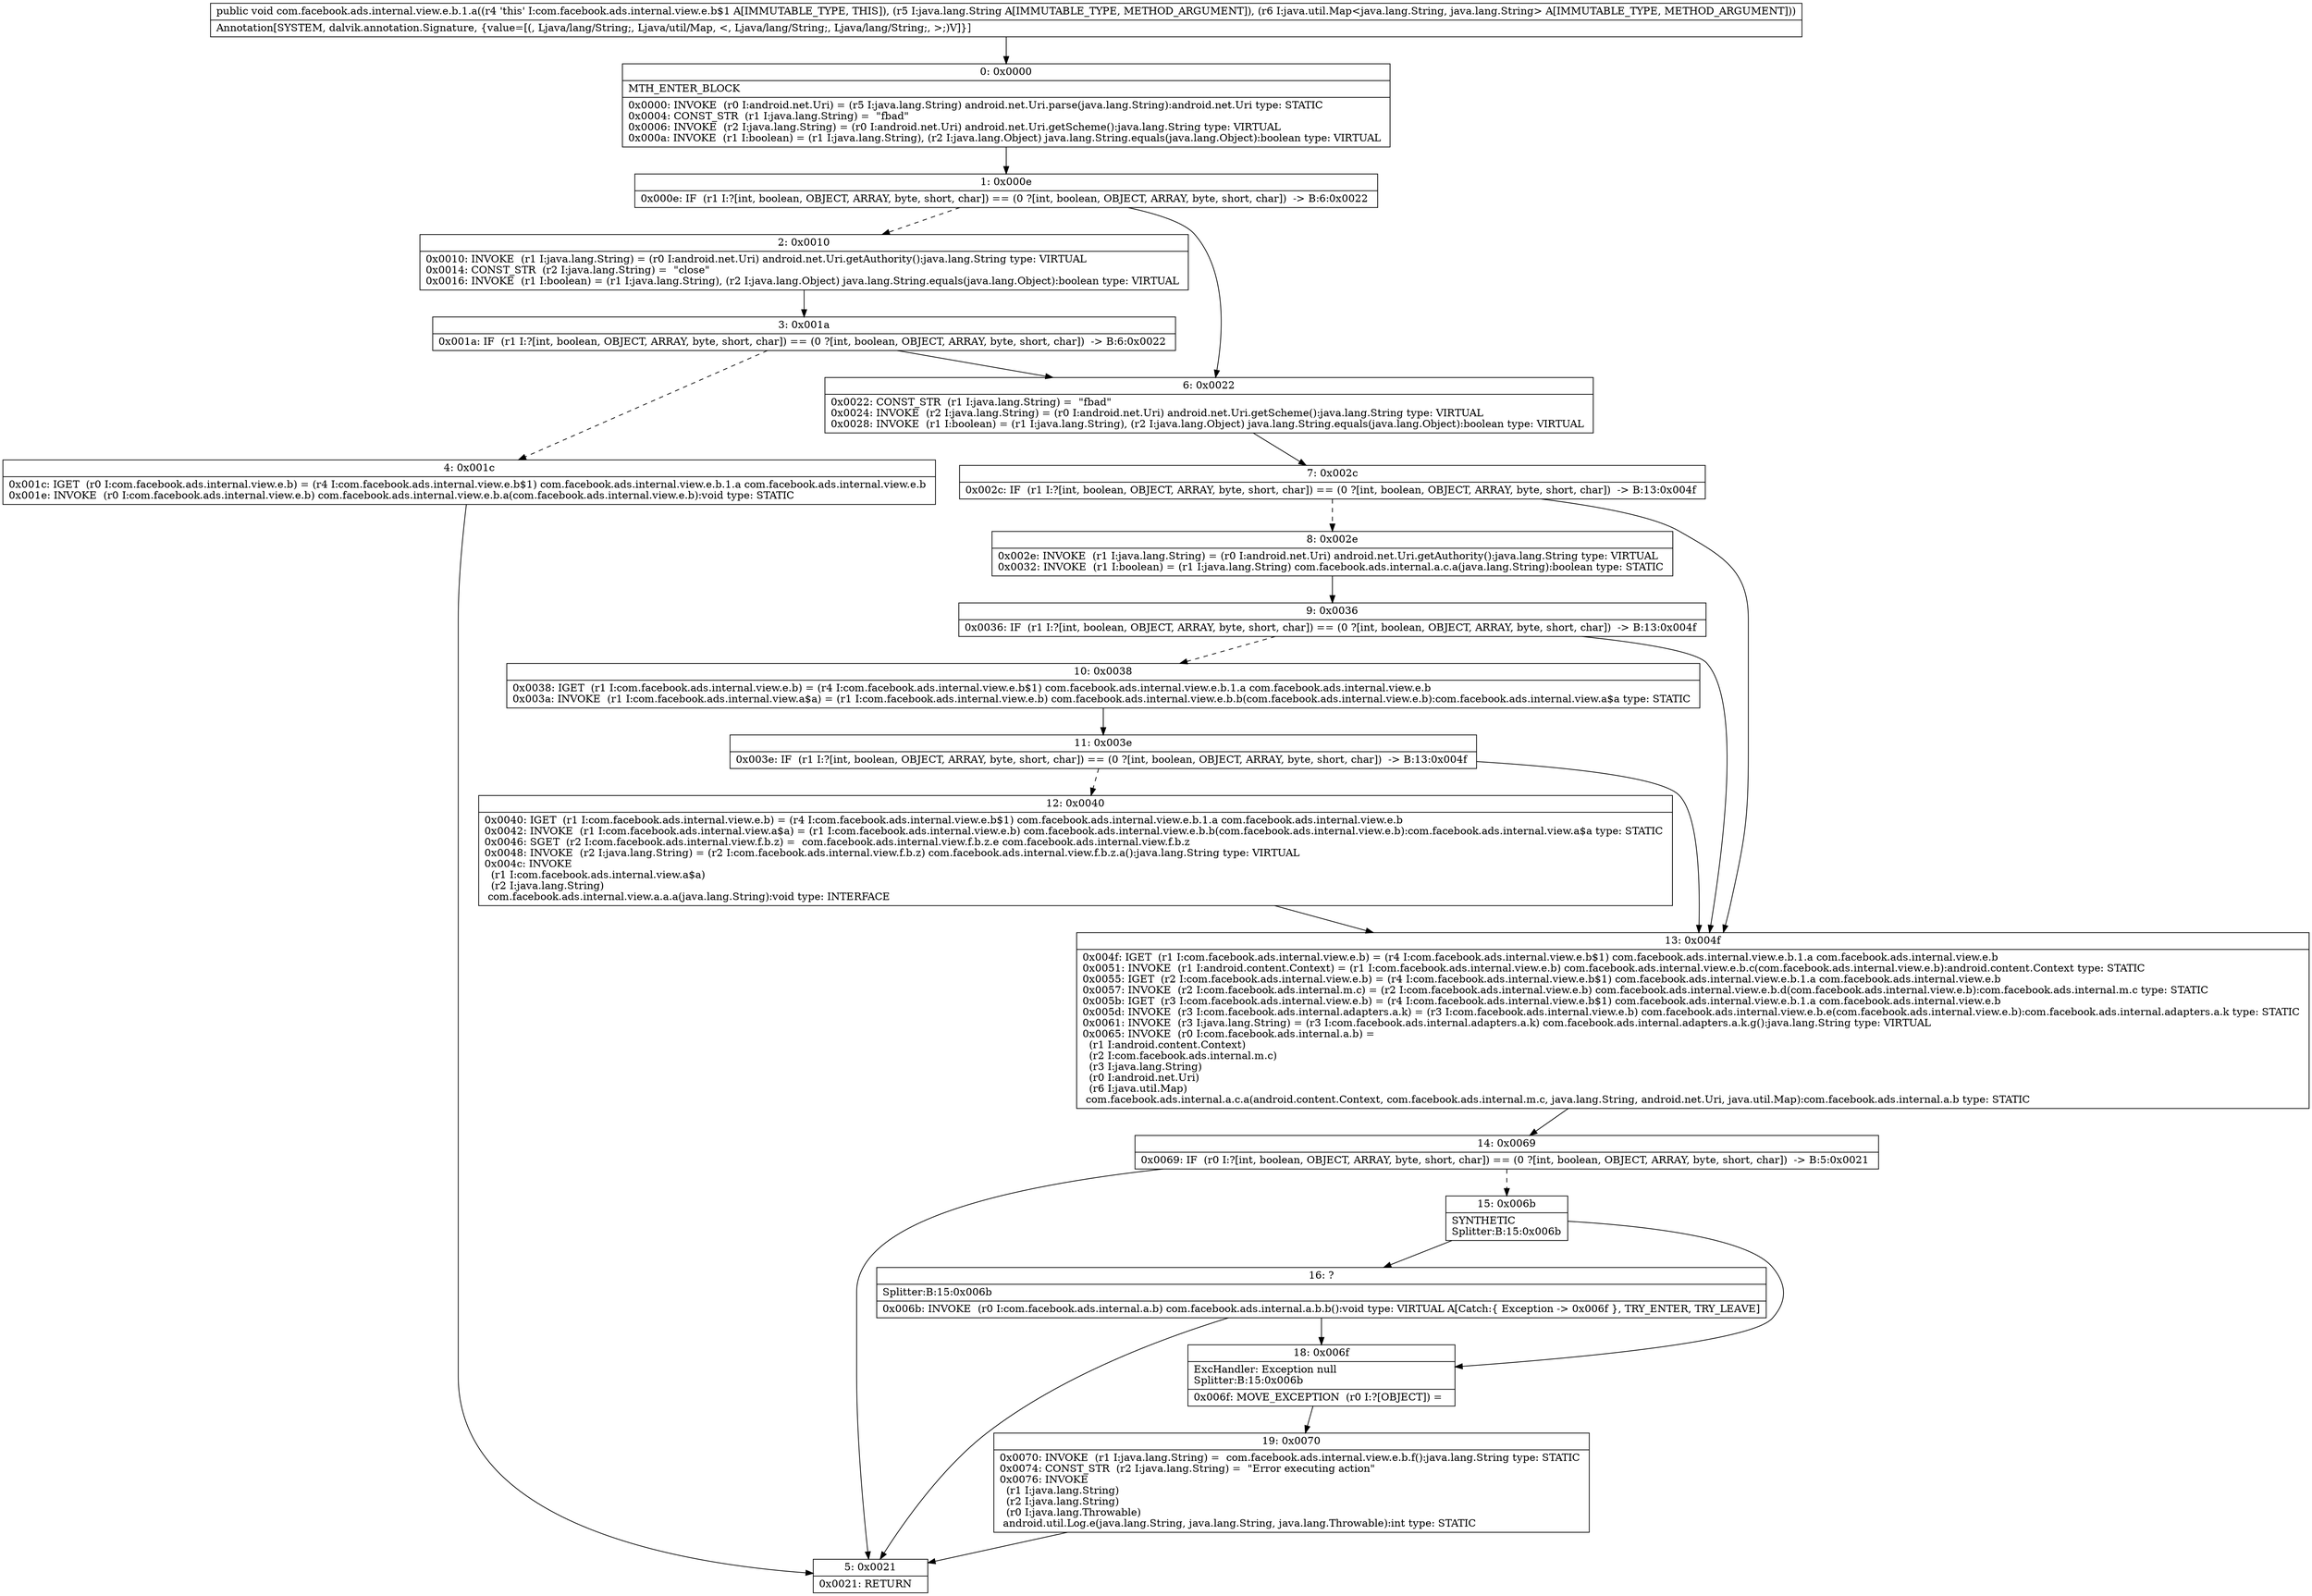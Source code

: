 digraph "CFG forcom.facebook.ads.internal.view.e.b.1.a(Ljava\/lang\/String;Ljava\/util\/Map;)V" {
Node_0 [shape=record,label="{0\:\ 0x0000|MTH_ENTER_BLOCK\l|0x0000: INVOKE  (r0 I:android.net.Uri) = (r5 I:java.lang.String) android.net.Uri.parse(java.lang.String):android.net.Uri type: STATIC \l0x0004: CONST_STR  (r1 I:java.lang.String) =  \"fbad\" \l0x0006: INVOKE  (r2 I:java.lang.String) = (r0 I:android.net.Uri) android.net.Uri.getScheme():java.lang.String type: VIRTUAL \l0x000a: INVOKE  (r1 I:boolean) = (r1 I:java.lang.String), (r2 I:java.lang.Object) java.lang.String.equals(java.lang.Object):boolean type: VIRTUAL \l}"];
Node_1 [shape=record,label="{1\:\ 0x000e|0x000e: IF  (r1 I:?[int, boolean, OBJECT, ARRAY, byte, short, char]) == (0 ?[int, boolean, OBJECT, ARRAY, byte, short, char])  \-\> B:6:0x0022 \l}"];
Node_2 [shape=record,label="{2\:\ 0x0010|0x0010: INVOKE  (r1 I:java.lang.String) = (r0 I:android.net.Uri) android.net.Uri.getAuthority():java.lang.String type: VIRTUAL \l0x0014: CONST_STR  (r2 I:java.lang.String) =  \"close\" \l0x0016: INVOKE  (r1 I:boolean) = (r1 I:java.lang.String), (r2 I:java.lang.Object) java.lang.String.equals(java.lang.Object):boolean type: VIRTUAL \l}"];
Node_3 [shape=record,label="{3\:\ 0x001a|0x001a: IF  (r1 I:?[int, boolean, OBJECT, ARRAY, byte, short, char]) == (0 ?[int, boolean, OBJECT, ARRAY, byte, short, char])  \-\> B:6:0x0022 \l}"];
Node_4 [shape=record,label="{4\:\ 0x001c|0x001c: IGET  (r0 I:com.facebook.ads.internal.view.e.b) = (r4 I:com.facebook.ads.internal.view.e.b$1) com.facebook.ads.internal.view.e.b.1.a com.facebook.ads.internal.view.e.b \l0x001e: INVOKE  (r0 I:com.facebook.ads.internal.view.e.b) com.facebook.ads.internal.view.e.b.a(com.facebook.ads.internal.view.e.b):void type: STATIC \l}"];
Node_5 [shape=record,label="{5\:\ 0x0021|0x0021: RETURN   \l}"];
Node_6 [shape=record,label="{6\:\ 0x0022|0x0022: CONST_STR  (r1 I:java.lang.String) =  \"fbad\" \l0x0024: INVOKE  (r2 I:java.lang.String) = (r0 I:android.net.Uri) android.net.Uri.getScheme():java.lang.String type: VIRTUAL \l0x0028: INVOKE  (r1 I:boolean) = (r1 I:java.lang.String), (r2 I:java.lang.Object) java.lang.String.equals(java.lang.Object):boolean type: VIRTUAL \l}"];
Node_7 [shape=record,label="{7\:\ 0x002c|0x002c: IF  (r1 I:?[int, boolean, OBJECT, ARRAY, byte, short, char]) == (0 ?[int, boolean, OBJECT, ARRAY, byte, short, char])  \-\> B:13:0x004f \l}"];
Node_8 [shape=record,label="{8\:\ 0x002e|0x002e: INVOKE  (r1 I:java.lang.String) = (r0 I:android.net.Uri) android.net.Uri.getAuthority():java.lang.String type: VIRTUAL \l0x0032: INVOKE  (r1 I:boolean) = (r1 I:java.lang.String) com.facebook.ads.internal.a.c.a(java.lang.String):boolean type: STATIC \l}"];
Node_9 [shape=record,label="{9\:\ 0x0036|0x0036: IF  (r1 I:?[int, boolean, OBJECT, ARRAY, byte, short, char]) == (0 ?[int, boolean, OBJECT, ARRAY, byte, short, char])  \-\> B:13:0x004f \l}"];
Node_10 [shape=record,label="{10\:\ 0x0038|0x0038: IGET  (r1 I:com.facebook.ads.internal.view.e.b) = (r4 I:com.facebook.ads.internal.view.e.b$1) com.facebook.ads.internal.view.e.b.1.a com.facebook.ads.internal.view.e.b \l0x003a: INVOKE  (r1 I:com.facebook.ads.internal.view.a$a) = (r1 I:com.facebook.ads.internal.view.e.b) com.facebook.ads.internal.view.e.b.b(com.facebook.ads.internal.view.e.b):com.facebook.ads.internal.view.a$a type: STATIC \l}"];
Node_11 [shape=record,label="{11\:\ 0x003e|0x003e: IF  (r1 I:?[int, boolean, OBJECT, ARRAY, byte, short, char]) == (0 ?[int, boolean, OBJECT, ARRAY, byte, short, char])  \-\> B:13:0x004f \l}"];
Node_12 [shape=record,label="{12\:\ 0x0040|0x0040: IGET  (r1 I:com.facebook.ads.internal.view.e.b) = (r4 I:com.facebook.ads.internal.view.e.b$1) com.facebook.ads.internal.view.e.b.1.a com.facebook.ads.internal.view.e.b \l0x0042: INVOKE  (r1 I:com.facebook.ads.internal.view.a$a) = (r1 I:com.facebook.ads.internal.view.e.b) com.facebook.ads.internal.view.e.b.b(com.facebook.ads.internal.view.e.b):com.facebook.ads.internal.view.a$a type: STATIC \l0x0046: SGET  (r2 I:com.facebook.ads.internal.view.f.b.z) =  com.facebook.ads.internal.view.f.b.z.e com.facebook.ads.internal.view.f.b.z \l0x0048: INVOKE  (r2 I:java.lang.String) = (r2 I:com.facebook.ads.internal.view.f.b.z) com.facebook.ads.internal.view.f.b.z.a():java.lang.String type: VIRTUAL \l0x004c: INVOKE  \l  (r1 I:com.facebook.ads.internal.view.a$a)\l  (r2 I:java.lang.String)\l com.facebook.ads.internal.view.a.a.a(java.lang.String):void type: INTERFACE \l}"];
Node_13 [shape=record,label="{13\:\ 0x004f|0x004f: IGET  (r1 I:com.facebook.ads.internal.view.e.b) = (r4 I:com.facebook.ads.internal.view.e.b$1) com.facebook.ads.internal.view.e.b.1.a com.facebook.ads.internal.view.e.b \l0x0051: INVOKE  (r1 I:android.content.Context) = (r1 I:com.facebook.ads.internal.view.e.b) com.facebook.ads.internal.view.e.b.c(com.facebook.ads.internal.view.e.b):android.content.Context type: STATIC \l0x0055: IGET  (r2 I:com.facebook.ads.internal.view.e.b) = (r4 I:com.facebook.ads.internal.view.e.b$1) com.facebook.ads.internal.view.e.b.1.a com.facebook.ads.internal.view.e.b \l0x0057: INVOKE  (r2 I:com.facebook.ads.internal.m.c) = (r2 I:com.facebook.ads.internal.view.e.b) com.facebook.ads.internal.view.e.b.d(com.facebook.ads.internal.view.e.b):com.facebook.ads.internal.m.c type: STATIC \l0x005b: IGET  (r3 I:com.facebook.ads.internal.view.e.b) = (r4 I:com.facebook.ads.internal.view.e.b$1) com.facebook.ads.internal.view.e.b.1.a com.facebook.ads.internal.view.e.b \l0x005d: INVOKE  (r3 I:com.facebook.ads.internal.adapters.a.k) = (r3 I:com.facebook.ads.internal.view.e.b) com.facebook.ads.internal.view.e.b.e(com.facebook.ads.internal.view.e.b):com.facebook.ads.internal.adapters.a.k type: STATIC \l0x0061: INVOKE  (r3 I:java.lang.String) = (r3 I:com.facebook.ads.internal.adapters.a.k) com.facebook.ads.internal.adapters.a.k.g():java.lang.String type: VIRTUAL \l0x0065: INVOKE  (r0 I:com.facebook.ads.internal.a.b) = \l  (r1 I:android.content.Context)\l  (r2 I:com.facebook.ads.internal.m.c)\l  (r3 I:java.lang.String)\l  (r0 I:android.net.Uri)\l  (r6 I:java.util.Map)\l com.facebook.ads.internal.a.c.a(android.content.Context, com.facebook.ads.internal.m.c, java.lang.String, android.net.Uri, java.util.Map):com.facebook.ads.internal.a.b type: STATIC \l}"];
Node_14 [shape=record,label="{14\:\ 0x0069|0x0069: IF  (r0 I:?[int, boolean, OBJECT, ARRAY, byte, short, char]) == (0 ?[int, boolean, OBJECT, ARRAY, byte, short, char])  \-\> B:5:0x0021 \l}"];
Node_15 [shape=record,label="{15\:\ 0x006b|SYNTHETIC\lSplitter:B:15:0x006b\l}"];
Node_16 [shape=record,label="{16\:\ ?|Splitter:B:15:0x006b\l|0x006b: INVOKE  (r0 I:com.facebook.ads.internal.a.b) com.facebook.ads.internal.a.b.b():void type: VIRTUAL A[Catch:\{ Exception \-\> 0x006f \}, TRY_ENTER, TRY_LEAVE]\l}"];
Node_18 [shape=record,label="{18\:\ 0x006f|ExcHandler: Exception null\lSplitter:B:15:0x006b\l|0x006f: MOVE_EXCEPTION  (r0 I:?[OBJECT]) =  \l}"];
Node_19 [shape=record,label="{19\:\ 0x0070|0x0070: INVOKE  (r1 I:java.lang.String) =  com.facebook.ads.internal.view.e.b.f():java.lang.String type: STATIC \l0x0074: CONST_STR  (r2 I:java.lang.String) =  \"Error executing action\" \l0x0076: INVOKE  \l  (r1 I:java.lang.String)\l  (r2 I:java.lang.String)\l  (r0 I:java.lang.Throwable)\l android.util.Log.e(java.lang.String, java.lang.String, java.lang.Throwable):int type: STATIC \l}"];
MethodNode[shape=record,label="{public void com.facebook.ads.internal.view.e.b.1.a((r4 'this' I:com.facebook.ads.internal.view.e.b$1 A[IMMUTABLE_TYPE, THIS]), (r5 I:java.lang.String A[IMMUTABLE_TYPE, METHOD_ARGUMENT]), (r6 I:java.util.Map\<java.lang.String, java.lang.String\> A[IMMUTABLE_TYPE, METHOD_ARGUMENT]))  | Annotation[SYSTEM, dalvik.annotation.Signature, \{value=[(, Ljava\/lang\/String;, Ljava\/util\/Map, \<, Ljava\/lang\/String;, Ljava\/lang\/String;, \>;)V]\}]\l}"];
MethodNode -> Node_0;
Node_0 -> Node_1;
Node_1 -> Node_2[style=dashed];
Node_1 -> Node_6;
Node_2 -> Node_3;
Node_3 -> Node_4[style=dashed];
Node_3 -> Node_6;
Node_4 -> Node_5;
Node_6 -> Node_7;
Node_7 -> Node_8[style=dashed];
Node_7 -> Node_13;
Node_8 -> Node_9;
Node_9 -> Node_10[style=dashed];
Node_9 -> Node_13;
Node_10 -> Node_11;
Node_11 -> Node_12[style=dashed];
Node_11 -> Node_13;
Node_12 -> Node_13;
Node_13 -> Node_14;
Node_14 -> Node_5;
Node_14 -> Node_15[style=dashed];
Node_15 -> Node_16;
Node_15 -> Node_18;
Node_16 -> Node_18;
Node_16 -> Node_5;
Node_18 -> Node_19;
Node_19 -> Node_5;
}

